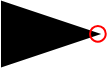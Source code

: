 <mxfile compressed="false" version="20.3.0" type="device">
  <diagram name="ND0010" id="HiyLTbJqQbgsW1TCgFa-">
    <mxGraphModel dx="1408" dy="963" grid="1" gridSize="2" guides="1" tooltips="1" connect="1" arrows="1" fold="1" page="1" pageScale="1" pageWidth="1169" pageHeight="827" math="0" shadow="0">
      <root>
        <mxCell id="BCcmFvAbc4Agi9Vzn4Tp-0" />
        <object label="Symbol" Width="3" Height="2" UoM="mm" id="BCcmFvAbc4Agi9Vzn4Tp-124">
          <mxCell style="locked=1;" parent="BCcmFvAbc4Agi9Vzn4Tp-0" />
        </object>
        <mxCell id="BCcmFvAbc4Agi9Vzn4Tp-125" value="" style="triangle;whiteSpace=wrap;html=1;fontFamily=Helvetica;fontSize=16;fillColor=#000000;" parent="BCcmFvAbc4Agi9Vzn4Tp-124" vertex="1">
          <mxGeometry x="256" y="176" width="48" height="32" as="geometry" />
        </mxCell>
        <mxCell id="BCcmFvAbc4Agi9Vzn4Tp-128" value="Connection" style="" parent="BCcmFvAbc4Agi9Vzn4Tp-0" />
        <mxCell id="BCcmFvAbc4Agi9Vzn4Tp-135" value="Label" style="locked=1;" parent="BCcmFvAbc4Agi9Vzn4Tp-0" />
        <mxCell id="BCcmFvAbc4Agi9Vzn4Tp-137" value="Origo" style="locked=1;" parent="BCcmFvAbc4Agi9Vzn4Tp-0" />
        <object label="origo" id="BCcmFvAbc4Agi9Vzn4Tp-138">
          <mxCell style="vsdxID=1407;fillColor=none;gradientColor=none;shape=stencil(rVFbDsIgEDwNnyQU4glqvcfGblsilmZBS28vZGMsxg9j/JvZmX1kR5g2TLCg0CpE8hdcbR8nYY5CaztPSDZmJEwnTDt4wpH8be6ZL1CcBV39vUxI3KdKh1YbswPTEzuBzlmiVGmKau9zUKM+jlJJQrJBko8QrZ+rrQ5oRJnXyMHBWElhRVx25ebnw/5zVvPFWRm83jxY5zilvf4eSy5xpKZ7AA==);strokeColor=#ff0000;strokeWidth=1;points=[[0.5,0.5,0,0,0]];labelBackgroundColor=none;rounded=0;html=1;whiteSpace=wrap;aspect=fixed;noLabel=1;snapToPoint=1;" parent="BCcmFvAbc4Agi9Vzn4Tp-137" vertex="1">
            <mxGeometry x="300" y="188" width="7.874" height="7.87" as="geometry" />
          </mxCell>
        </object>
      </root>
    </mxGraphModel>
  </diagram>
</mxfile>

